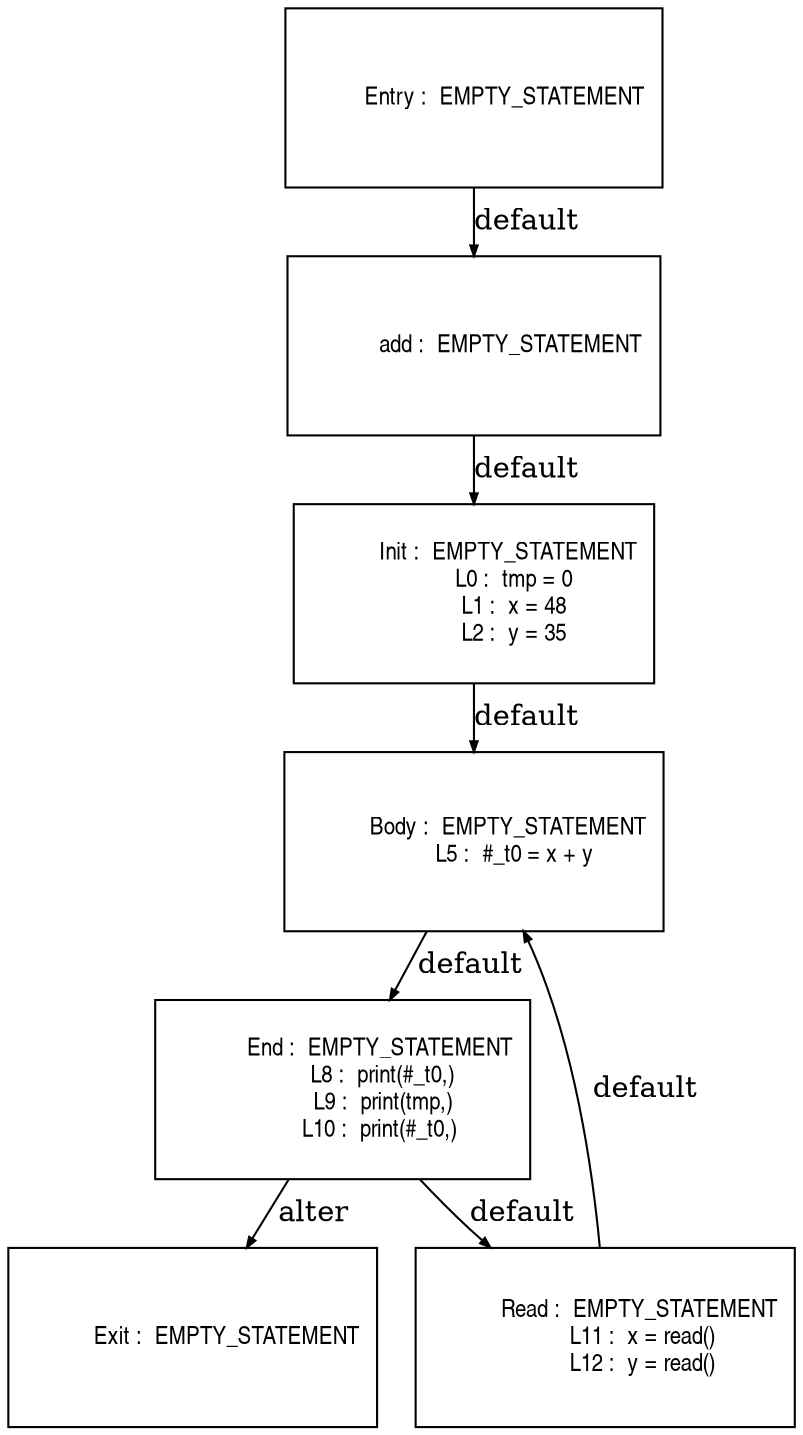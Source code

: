 digraph G {
  ranksep=.25;
  edge [arrowsize=.5]
  node [shape=rectangle, fontname="ArialNarrow",
        fontsize=12,  height=1.2];
  "            add :  EMPTY_STATEMENT
"; "           Init :  EMPTY_STATEMENT
             L0 :  tmp = 0
             L1 :  x = 48
             L2 :  y = 35
"; "           Body :  EMPTY_STATEMENT
             L5 :  #_t0 = x + y
"; "          Entry :  EMPTY_STATEMENT
"; "            End :  EMPTY_STATEMENT
             L8 :  print(#_t0,)
             L9 :  print(tmp,)
            L10 :  print(#_t0,)
"; "           Exit :  EMPTY_STATEMENT
"; "           Read :  EMPTY_STATEMENT
            L11 :  x = read()
            L12 :  y = read()
"; 
  "            add :  EMPTY_STATEMENT
" -> "           Init :  EMPTY_STATEMENT
             L0 :  tmp = 0
             L1 :  x = 48
             L2 :  y = 35
"  [label="default"];
  "           Init :  EMPTY_STATEMENT
             L0 :  tmp = 0
             L1 :  x = 48
             L2 :  y = 35
" -> "           Body :  EMPTY_STATEMENT
             L5 :  #_t0 = x + y
"  [label="default"];
  "           Body :  EMPTY_STATEMENT
             L5 :  #_t0 = x + y
" -> "            End :  EMPTY_STATEMENT
             L8 :  print(#_t0,)
             L9 :  print(tmp,)
            L10 :  print(#_t0,)
"  [label="default"];
  "          Entry :  EMPTY_STATEMENT
" -> "            add :  EMPTY_STATEMENT
"  [label="default"];
  "            End :  EMPTY_STATEMENT
             L8 :  print(#_t0,)
             L9 :  print(tmp,)
            L10 :  print(#_t0,)
" -> "           Read :  EMPTY_STATEMENT
            L11 :  x = read()
            L12 :  y = read()
"  [label="default"];
  "            End :  EMPTY_STATEMENT
             L8 :  print(#_t0,)
             L9 :  print(tmp,)
            L10 :  print(#_t0,)
" -> "           Exit :  EMPTY_STATEMENT
"  [label="alter"];
  "           Read :  EMPTY_STATEMENT
            L11 :  x = read()
            L12 :  y = read()
" -> "           Body :  EMPTY_STATEMENT
             L5 :  #_t0 = x + y
"  [label="default"];
}

